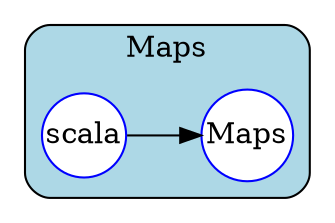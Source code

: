 digraph scala_maps_and_tuples {
	rankdir = "LR";
	compound = true;
	node [ shape = circle color = blue style = filled fillcolor = white margin = 0 ]

	subgraph cluster_scala_maps {
		label = "Maps";
		style = rounded; bgcolor = lightblue;	
		"scala" -> "Maps";
	}

}


